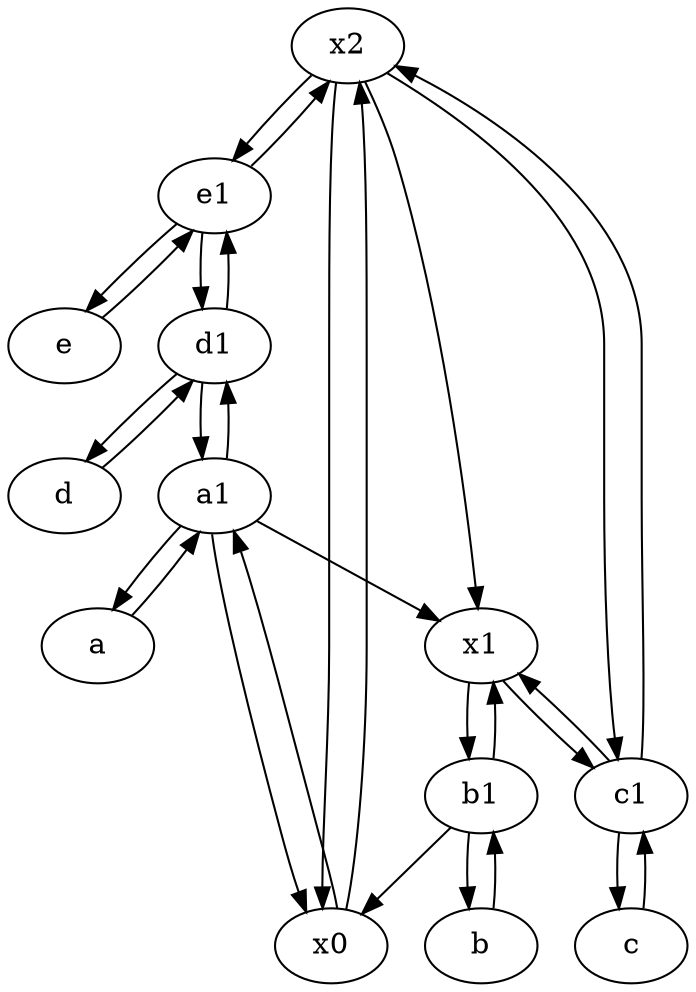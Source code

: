 digraph  {
	x2;
	d1 [pos="25,30!"];
	e1 [pos="25,45!"];
	a1 [pos="40,15!"];
	a [pos="40,10!"];
	c1 [pos="30,15!"];
	e [pos="30,50!"];
	b1 [pos="45,20!"];
	b [pos="50,20!"];
	c [pos="20,10!"];
	d [pos="20,30!"];
	x1;
	x0;
	x2 -> e1;
	b -> b1;
	a1 -> x1;
	a -> a1;
	x2 -> c1;
	c1 -> c;
	a1 -> a;
	x1 -> b1;
	x2 -> x1;
	d1 -> e1;
	x0 -> a1;
	c1 -> x2;
	d1 -> d;
	a1 -> x0;
	c1 -> x1;
	c -> c1;
	e1 -> e;
	d -> d1;
	e -> e1;
	e1 -> d1;
	b1 -> x0;
	a1 -> d1;
	x2 -> x0;
	d1 -> a1;
	b1 -> x1;
	x0 -> x2;
	b1 -> b;
	x1 -> c1;
	e1 -> x2;

	}